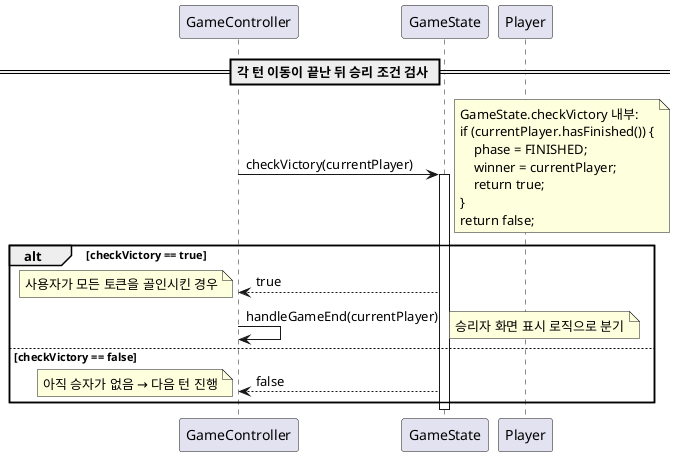 @startuml
participant GameController
participant GameState
participant Player

== 각 턴 이동이 끝난 뒤 승리 조건 검사 ==
GameController -> GameState: checkVictory(currentPlayer)
note right: GameState.checkVictory 내부:\nif (currentPlayer.hasFinished()) {\n    phase = FINISHED;\n    winner = currentPlayer;\n    return true;\n}\nreturn false;
activate GameState

alt checkVictory == true
    GameState --> GameController: true
    note left: 사용자가 모든 토큰을 골인시킨 경우
    GameController -> GameController: handleGameEnd(currentPlayer)
    note right: 승리자 화면 표시 로직으로 분기
else checkVictory == false
    GameState --> GameController: false
    note left: 아직 승자가 없음 → 다음 턴 진행
end

deactivate GameState
@enduml